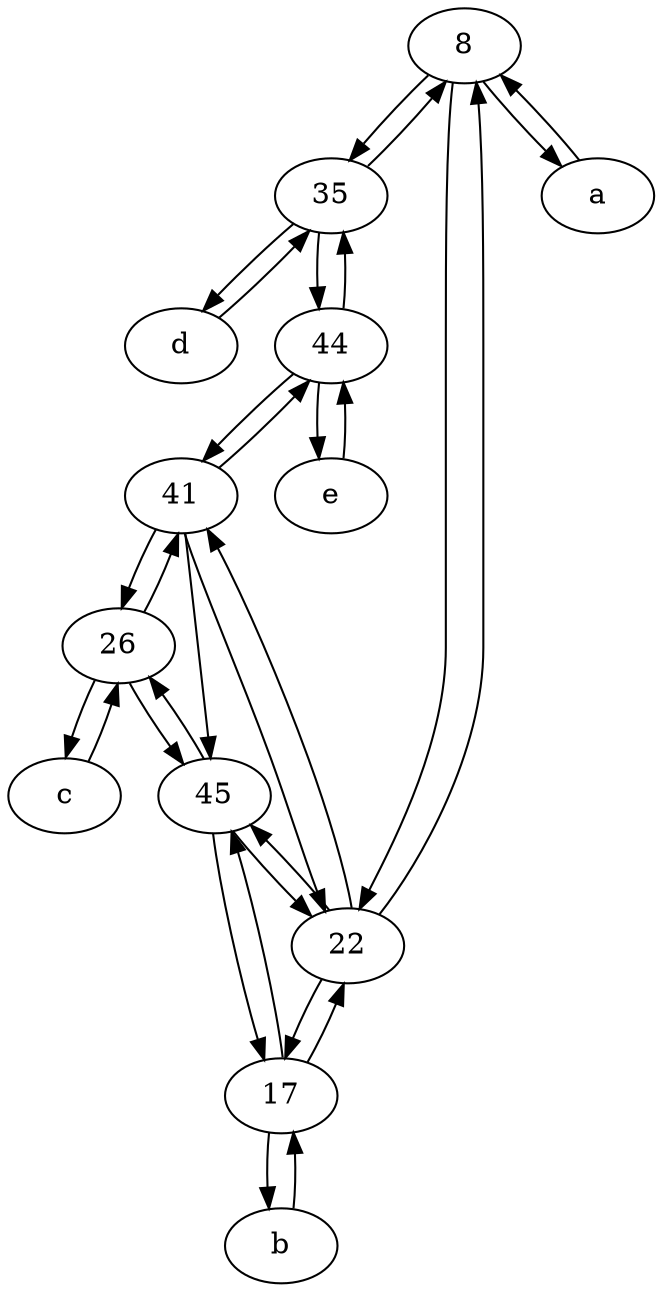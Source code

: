 digraph  {
	8;
	35;
	26;
	45;
	b [pos="50,20!"];
	d [pos="20,30!"];
	17;
	22;
	44;
	a [pos="40,10!"];
	41;
	e [pos="30,50!"];
	c [pos="20,10!"];
	44 -> 35;
	26 -> 45;
	22 -> 17;
	17 -> b;
	17 -> 45;
	45 -> 17;
	44 -> 41;
	35 -> 44;
	26 -> c;
	d -> 35;
	e -> 44;
	a -> 8;
	22 -> 41;
	b -> 17;
	41 -> 26;
	35 -> d;
	26 -> 41;
	44 -> e;
	41 -> 45;
	8 -> 22;
	c -> 26;
	22 -> 45;
	45 -> 22;
	22 -> 8;
	8 -> a;
	45 -> 26;
	35 -> 8;
	8 -> 35;
	41 -> 22;
	41 -> 44;
	17 -> 22;

	}